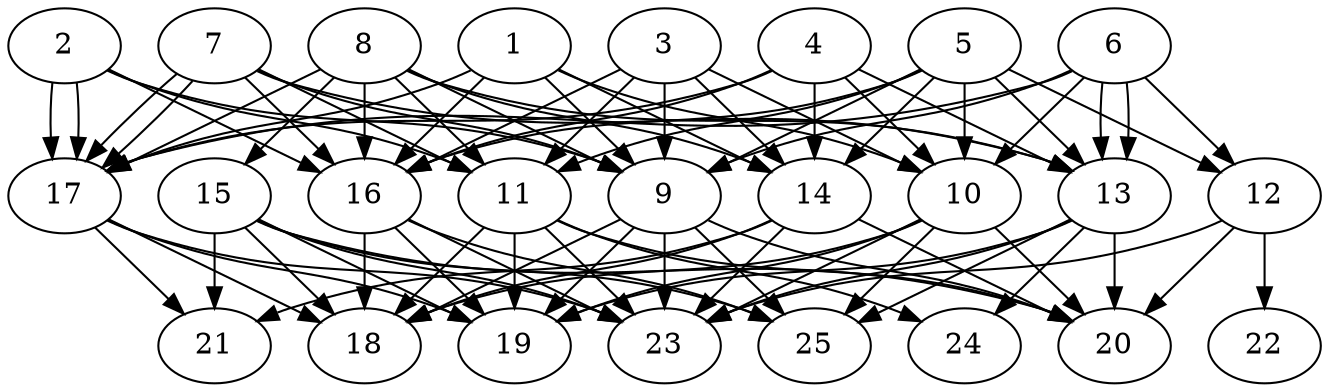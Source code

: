 // DAG automatically generated by daggen at Thu Oct  3 14:00:40 2019
// ./daggen --dot -n 25 --ccr 0.5 --fat 0.7 --regular 0.9 --density 0.9 --mindata 5242880 --maxdata 52428800 
digraph G {
  1 [size="38348800", alpha="0.06", expect_size="19174400"] 
  1 -> 9 [size ="19174400"]
  1 -> 10 [size ="19174400"]
  1 -> 14 [size ="19174400"]
  1 -> 16 [size ="19174400"]
  1 -> 17 [size ="19174400"]
  2 [size="94679040", alpha="0.06", expect_size="47339520"] 
  2 -> 9 [size ="47339520"]
  2 -> 11 [size ="47339520"]
  2 -> 16 [size ="47339520"]
  2 -> 17 [size ="47339520"]
  2 -> 17 [size ="47339520"]
  3 [size="13039616", alpha="0.03", expect_size="6519808"] 
  3 -> 9 [size ="6519808"]
  3 -> 10 [size ="6519808"]
  3 -> 11 [size ="6519808"]
  3 -> 14 [size ="6519808"]
  3 -> 16 [size ="6519808"]
  4 [size="89909248", alpha="0.01", expect_size="44954624"] 
  4 -> 10 [size ="44954624"]
  4 -> 13 [size ="44954624"]
  4 -> 14 [size ="44954624"]
  4 -> 16 [size ="44954624"]
  4 -> 17 [size ="44954624"]
  5 [size="41345024", alpha="0.03", expect_size="20672512"] 
  5 -> 9 [size ="20672512"]
  5 -> 10 [size ="20672512"]
  5 -> 11 [size ="20672512"]
  5 -> 12 [size ="20672512"]
  5 -> 13 [size ="20672512"]
  5 -> 14 [size ="20672512"]
  5 -> 16 [size ="20672512"]
  6 [size="54370304", alpha="0.08", expect_size="27185152"] 
  6 -> 9 [size ="27185152"]
  6 -> 10 [size ="27185152"]
  6 -> 12 [size ="27185152"]
  6 -> 13 [size ="27185152"]
  6 -> 13 [size ="27185152"]
  6 -> 17 [size ="27185152"]
  7 [size="19972096", alpha="0.01", expect_size="9986048"] 
  7 -> 9 [size ="9986048"]
  7 -> 11 [size ="9986048"]
  7 -> 13 [size ="9986048"]
  7 -> 16 [size ="9986048"]
  7 -> 17 [size ="9986048"]
  7 -> 17 [size ="9986048"]
  8 [size="67356672", alpha="0.08", expect_size="33678336"] 
  8 -> 9 [size ="33678336"]
  8 -> 11 [size ="33678336"]
  8 -> 13 [size ="33678336"]
  8 -> 14 [size ="33678336"]
  8 -> 15 [size ="33678336"]
  8 -> 16 [size ="33678336"]
  8 -> 17 [size ="33678336"]
  9 [size="94861312", alpha="0.13", expect_size="47430656"] 
  9 -> 18 [size ="47430656"]
  9 -> 19 [size ="47430656"]
  9 -> 20 [size ="47430656"]
  9 -> 23 [size ="47430656"]
  9 -> 25 [size ="47430656"]
  10 [size="19193856", alpha="0.09", expect_size="9596928"] 
  10 -> 18 [size ="9596928"]
  10 -> 19 [size ="9596928"]
  10 -> 20 [size ="9596928"]
  10 -> 23 [size ="9596928"]
  10 -> 25 [size ="9596928"]
  11 [size="61458432", alpha="0.08", expect_size="30729216"] 
  11 -> 18 [size ="30729216"]
  11 -> 19 [size ="30729216"]
  11 -> 20 [size ="30729216"]
  11 -> 23 [size ="30729216"]
  11 -> 24 [size ="30729216"]
  12 [size="88889344", alpha="0.09", expect_size="44444672"] 
  12 -> 20 [size ="44444672"]
  12 -> 22 [size ="44444672"]
  12 -> 23 [size ="44444672"]
  13 [size="21817344", alpha="0.13", expect_size="10908672"] 
  13 -> 19 [size ="10908672"]
  13 -> 20 [size ="10908672"]
  13 -> 23 [size ="10908672"]
  13 -> 24 [size ="10908672"]
  13 -> 25 [size ="10908672"]
  14 [size="37816320", alpha="0.17", expect_size="18908160"] 
  14 -> 18 [size ="18908160"]
  14 -> 20 [size ="18908160"]
  14 -> 21 [size ="18908160"]
  14 -> 23 [size ="18908160"]
  15 [size="43622400", alpha="0.11", expect_size="21811200"] 
  15 -> 18 [size ="21811200"]
  15 -> 19 [size ="21811200"]
  15 -> 20 [size ="21811200"]
  15 -> 21 [size ="21811200"]
  15 -> 23 [size ="21811200"]
  15 -> 25 [size ="21811200"]
  16 [size="57718784", alpha="0.09", expect_size="28859392"] 
  16 -> 18 [size ="28859392"]
  16 -> 19 [size ="28859392"]
  16 -> 23 [size ="28859392"]
  16 -> 25 [size ="28859392"]
  17 [size="93343744", alpha="0.14", expect_size="46671872"] 
  17 -> 18 [size ="46671872"]
  17 -> 19 [size ="46671872"]
  17 -> 21 [size ="46671872"]
  17 -> 23 [size ="46671872"]
  18 [size="99149824", alpha="0.08", expect_size="49574912"] 
  19 [size="43608064", alpha="0.01", expect_size="21804032"] 
  20 [size="103030784", alpha="0.16", expect_size="51515392"] 
  21 [size="50466816", alpha="0.17", expect_size="25233408"] 
  22 [size="87699456", alpha="0.16", expect_size="43849728"] 
  23 [size="34377728", alpha="0.15", expect_size="17188864"] 
  24 [size="96602112", alpha="0.12", expect_size="48301056"] 
  25 [size="83402752", alpha="0.14", expect_size="41701376"] 
}
